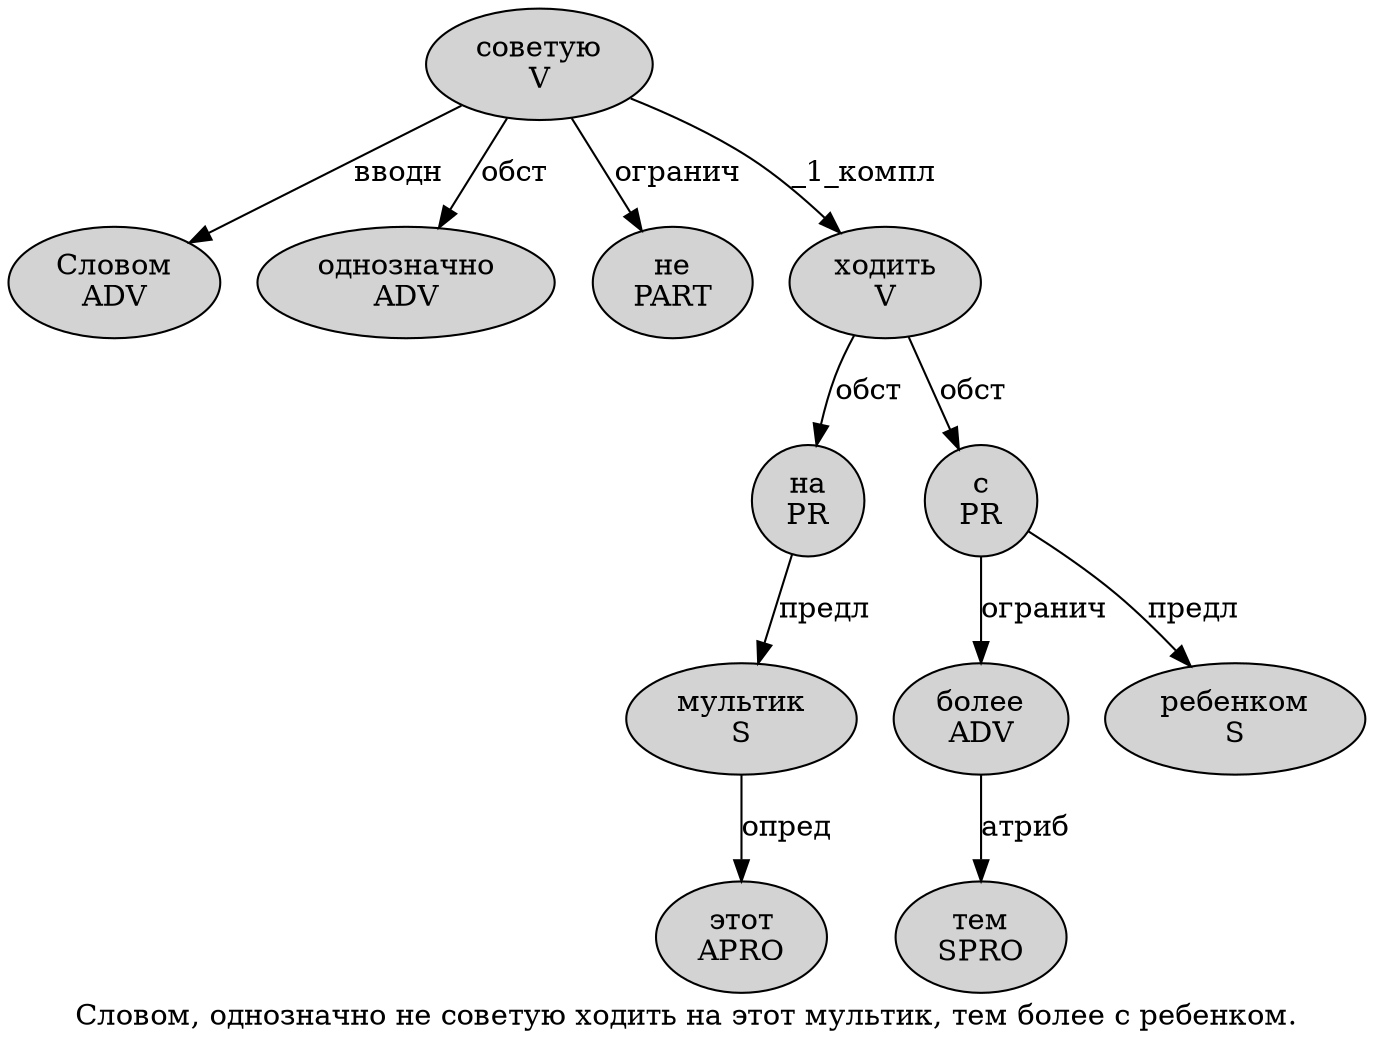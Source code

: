 digraph SENTENCE_2941 {
	graph [label="Словом, однозначно не советую ходить на этот мультик, тем более с ребенком."]
	node [style=filled]
		0 [label="Словом
ADV" color="" fillcolor=lightgray penwidth=1 shape=ellipse]
		2 [label="однозначно
ADV" color="" fillcolor=lightgray penwidth=1 shape=ellipse]
		3 [label="не
PART" color="" fillcolor=lightgray penwidth=1 shape=ellipse]
		4 [label="советую
V" color="" fillcolor=lightgray penwidth=1 shape=ellipse]
		5 [label="ходить
V" color="" fillcolor=lightgray penwidth=1 shape=ellipse]
		6 [label="на
PR" color="" fillcolor=lightgray penwidth=1 shape=ellipse]
		7 [label="этот
APRO" color="" fillcolor=lightgray penwidth=1 shape=ellipse]
		8 [label="мультик
S" color="" fillcolor=lightgray penwidth=1 shape=ellipse]
		10 [label="тем
SPRO" color="" fillcolor=lightgray penwidth=1 shape=ellipse]
		11 [label="более
ADV" color="" fillcolor=lightgray penwidth=1 shape=ellipse]
		12 [label="с
PR" color="" fillcolor=lightgray penwidth=1 shape=ellipse]
		13 [label="ребенком
S" color="" fillcolor=lightgray penwidth=1 shape=ellipse]
			11 -> 10 [label="атриб"]
			5 -> 6 [label="обст"]
			5 -> 12 [label="обст"]
			4 -> 0 [label="вводн"]
			4 -> 2 [label="обст"]
			4 -> 3 [label="огранич"]
			4 -> 5 [label="_1_компл"]
			12 -> 11 [label="огранич"]
			12 -> 13 [label="предл"]
			6 -> 8 [label="предл"]
			8 -> 7 [label="опред"]
}